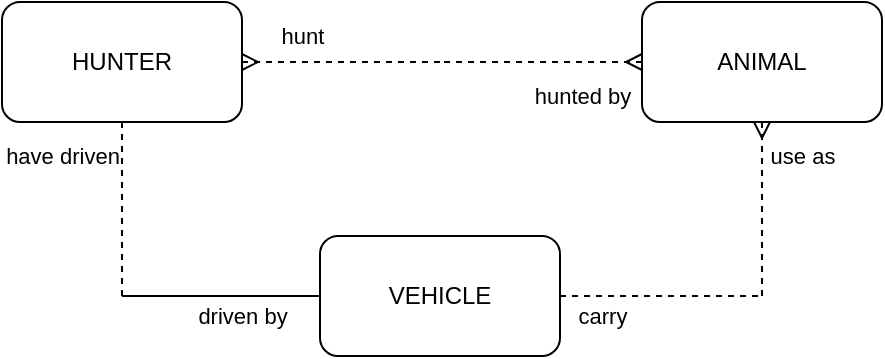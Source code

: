 <mxfile version="15.1.4" type="github">
  <diagram id="F58t5xwD7B449XQevm3X" name="Page-1">
    <mxGraphModel dx="868" dy="433" grid="1" gridSize="10" guides="1" tooltips="1" connect="1" arrows="1" fold="1" page="1" pageScale="1" pageWidth="850" pageHeight="1100" math="0" shadow="0">
      <root>
        <mxCell id="0" />
        <mxCell id="1" parent="0" />
        <mxCell id="mn5Y4yHje_cvyvkNkaBL-7" value="hunt" style="edgeStyle=orthogonalEdgeStyle;rounded=0;orthogonalLoop=1;jettySize=auto;html=1;exitX=1;exitY=0.5;exitDx=0;exitDy=0;endArrow=none;endFill=0;startArrow=ERmany;startFill=0;dashed=1;" edge="1" parent="1" source="mn5Y4yHje_cvyvkNkaBL-1">
          <mxGeometry x="-0.4" y="13" relative="1" as="geometry">
            <mxPoint x="380" y="143" as="targetPoint" />
            <mxPoint as="offset" />
          </mxGeometry>
        </mxCell>
        <mxCell id="mn5Y4yHje_cvyvkNkaBL-9" value="have driven" style="edgeStyle=orthogonalEdgeStyle;rounded=0;orthogonalLoop=1;jettySize=auto;html=1;exitX=0.5;exitY=1;exitDx=0;exitDy=0;dashed=1;endArrow=none;endFill=0;" edge="1" parent="1" source="mn5Y4yHje_cvyvkNkaBL-1">
          <mxGeometry x="-0.609" y="-30" relative="1" as="geometry">
            <mxPoint x="220" y="260" as="targetPoint" />
            <mxPoint as="offset" />
          </mxGeometry>
        </mxCell>
        <mxCell id="mn5Y4yHje_cvyvkNkaBL-1" value="HUNTER" style="rounded=1;whiteSpace=wrap;html=1;" vertex="1" parent="1">
          <mxGeometry x="160" y="113" width="120" height="60" as="geometry" />
        </mxCell>
        <mxCell id="mn5Y4yHje_cvyvkNkaBL-5" value="carry" style="edgeStyle=orthogonalEdgeStyle;rounded=0;orthogonalLoop=1;jettySize=auto;html=1;exitX=1;exitY=0.5;exitDx=0;exitDy=0;endArrow=none;endFill=0;dashed=1;" edge="1" parent="1" source="mn5Y4yHje_cvyvkNkaBL-2">
          <mxGeometry x="-0.584" y="-10" relative="1" as="geometry">
            <mxPoint x="540" y="260" as="targetPoint" />
            <mxPoint as="offset" />
          </mxGeometry>
        </mxCell>
        <mxCell id="mn5Y4yHje_cvyvkNkaBL-10" value="driven by" style="edgeStyle=orthogonalEdgeStyle;rounded=0;orthogonalLoop=1;jettySize=auto;html=1;exitX=0;exitY=0.5;exitDx=0;exitDy=0;endArrow=none;endFill=0;" edge="1" parent="1" source="mn5Y4yHje_cvyvkNkaBL-2">
          <mxGeometry x="-0.212" y="10" relative="1" as="geometry">
            <mxPoint x="220" y="260" as="targetPoint" />
            <mxPoint as="offset" />
          </mxGeometry>
        </mxCell>
        <mxCell id="mn5Y4yHje_cvyvkNkaBL-2" value="VEHICLE" style="rounded=1;whiteSpace=wrap;html=1;" vertex="1" parent="1">
          <mxGeometry x="319" y="230" width="120" height="60" as="geometry" />
        </mxCell>
        <mxCell id="mn5Y4yHje_cvyvkNkaBL-4" value="use as" style="edgeStyle=orthogonalEdgeStyle;rounded=0;orthogonalLoop=1;jettySize=auto;html=1;exitX=0.5;exitY=1;exitDx=0;exitDy=0;dashed=1;endArrow=none;endFill=0;startArrow=ERmany;startFill=0;" edge="1" parent="1" source="mn5Y4yHje_cvyvkNkaBL-3">
          <mxGeometry x="-0.609" y="20" relative="1" as="geometry">
            <mxPoint x="540" y="260" as="targetPoint" />
            <mxPoint as="offset" />
          </mxGeometry>
        </mxCell>
        <mxCell id="mn5Y4yHje_cvyvkNkaBL-8" value="hunted by" style="edgeStyle=orthogonalEdgeStyle;rounded=0;orthogonalLoop=1;jettySize=auto;html=1;endArrow=none;endFill=0;startArrow=ERmany;startFill=0;dashed=1;" edge="1" parent="1" source="mn5Y4yHje_cvyvkNkaBL-3">
          <mxGeometry x="-0.4" y="17" relative="1" as="geometry">
            <mxPoint x="380" y="143" as="targetPoint" />
            <mxPoint as="offset" />
          </mxGeometry>
        </mxCell>
        <mxCell id="mn5Y4yHje_cvyvkNkaBL-3" value="ANIMAL" style="rounded=1;whiteSpace=wrap;html=1;" vertex="1" parent="1">
          <mxGeometry x="480" y="113" width="120" height="60" as="geometry" />
        </mxCell>
      </root>
    </mxGraphModel>
  </diagram>
</mxfile>
